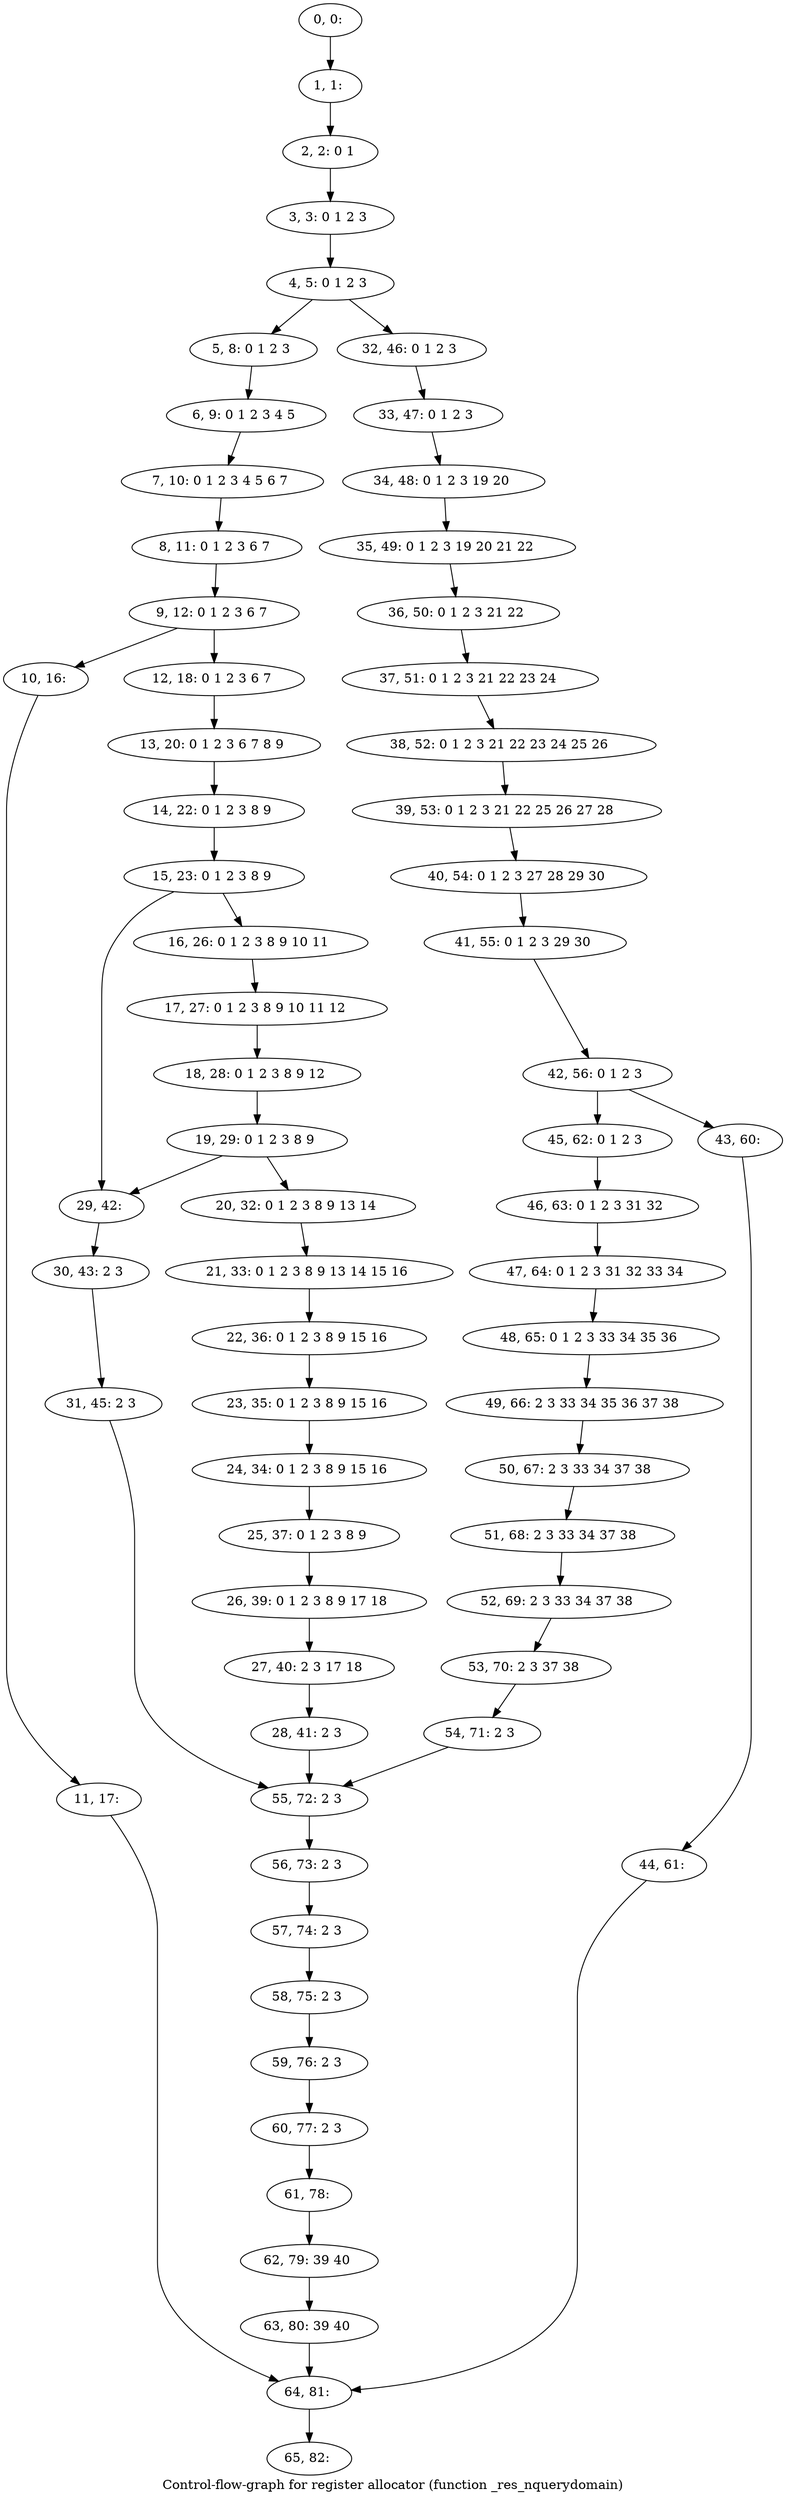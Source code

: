 digraph G {
graph [label="Control-flow-graph for register allocator (function _res_nquerydomain)"]
0[label="0, 0: "];
1[label="1, 1: "];
2[label="2, 2: 0 1 "];
3[label="3, 3: 0 1 2 3 "];
4[label="4, 5: 0 1 2 3 "];
5[label="5, 8: 0 1 2 3 "];
6[label="6, 9: 0 1 2 3 4 5 "];
7[label="7, 10: 0 1 2 3 4 5 6 7 "];
8[label="8, 11: 0 1 2 3 6 7 "];
9[label="9, 12: 0 1 2 3 6 7 "];
10[label="10, 16: "];
11[label="11, 17: "];
12[label="12, 18: 0 1 2 3 6 7 "];
13[label="13, 20: 0 1 2 3 6 7 8 9 "];
14[label="14, 22: 0 1 2 3 8 9 "];
15[label="15, 23: 0 1 2 3 8 9 "];
16[label="16, 26: 0 1 2 3 8 9 10 11 "];
17[label="17, 27: 0 1 2 3 8 9 10 11 12 "];
18[label="18, 28: 0 1 2 3 8 9 12 "];
19[label="19, 29: 0 1 2 3 8 9 "];
20[label="20, 32: 0 1 2 3 8 9 13 14 "];
21[label="21, 33: 0 1 2 3 8 9 13 14 15 16 "];
22[label="22, 36: 0 1 2 3 8 9 15 16 "];
23[label="23, 35: 0 1 2 3 8 9 15 16 "];
24[label="24, 34: 0 1 2 3 8 9 15 16 "];
25[label="25, 37: 0 1 2 3 8 9 "];
26[label="26, 39: 0 1 2 3 8 9 17 18 "];
27[label="27, 40: 2 3 17 18 "];
28[label="28, 41: 2 3 "];
29[label="29, 42: "];
30[label="30, 43: 2 3 "];
31[label="31, 45: 2 3 "];
32[label="32, 46: 0 1 2 3 "];
33[label="33, 47: 0 1 2 3 "];
34[label="34, 48: 0 1 2 3 19 20 "];
35[label="35, 49: 0 1 2 3 19 20 21 22 "];
36[label="36, 50: 0 1 2 3 21 22 "];
37[label="37, 51: 0 1 2 3 21 22 23 24 "];
38[label="38, 52: 0 1 2 3 21 22 23 24 25 26 "];
39[label="39, 53: 0 1 2 3 21 22 25 26 27 28 "];
40[label="40, 54: 0 1 2 3 27 28 29 30 "];
41[label="41, 55: 0 1 2 3 29 30 "];
42[label="42, 56: 0 1 2 3 "];
43[label="43, 60: "];
44[label="44, 61: "];
45[label="45, 62: 0 1 2 3 "];
46[label="46, 63: 0 1 2 3 31 32 "];
47[label="47, 64: 0 1 2 3 31 32 33 34 "];
48[label="48, 65: 0 1 2 3 33 34 35 36 "];
49[label="49, 66: 2 3 33 34 35 36 37 38 "];
50[label="50, 67: 2 3 33 34 37 38 "];
51[label="51, 68: 2 3 33 34 37 38 "];
52[label="52, 69: 2 3 33 34 37 38 "];
53[label="53, 70: 2 3 37 38 "];
54[label="54, 71: 2 3 "];
55[label="55, 72: 2 3 "];
56[label="56, 73: 2 3 "];
57[label="57, 74: 2 3 "];
58[label="58, 75: 2 3 "];
59[label="59, 76: 2 3 "];
60[label="60, 77: 2 3 "];
61[label="61, 78: "];
62[label="62, 79: 39 40 "];
63[label="63, 80: 39 40 "];
64[label="64, 81: "];
65[label="65, 82: "];
0->1 ;
1->2 ;
2->3 ;
3->4 ;
4->5 ;
4->32 ;
5->6 ;
6->7 ;
7->8 ;
8->9 ;
9->10 ;
9->12 ;
10->11 ;
11->64 ;
12->13 ;
13->14 ;
14->15 ;
15->16 ;
15->29 ;
16->17 ;
17->18 ;
18->19 ;
19->20 ;
19->29 ;
20->21 ;
21->22 ;
22->23 ;
23->24 ;
24->25 ;
25->26 ;
26->27 ;
27->28 ;
28->55 ;
29->30 ;
30->31 ;
31->55 ;
32->33 ;
33->34 ;
34->35 ;
35->36 ;
36->37 ;
37->38 ;
38->39 ;
39->40 ;
40->41 ;
41->42 ;
42->43 ;
42->45 ;
43->44 ;
44->64 ;
45->46 ;
46->47 ;
47->48 ;
48->49 ;
49->50 ;
50->51 ;
51->52 ;
52->53 ;
53->54 ;
54->55 ;
55->56 ;
56->57 ;
57->58 ;
58->59 ;
59->60 ;
60->61 ;
61->62 ;
62->63 ;
63->64 ;
64->65 ;
}
